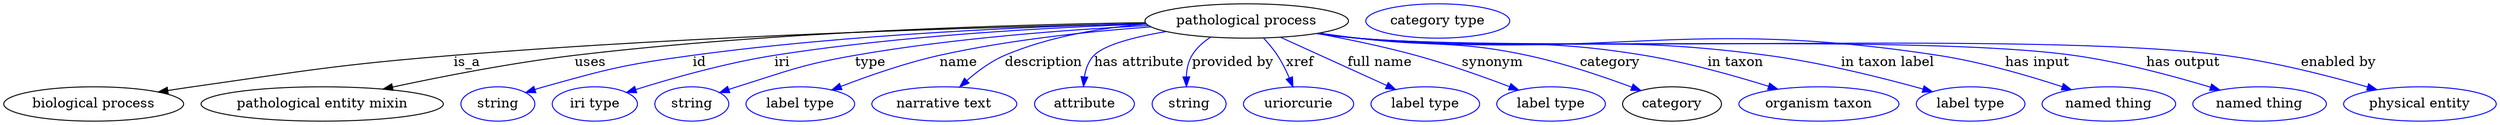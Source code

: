 digraph {
	graph [bb="0,0,2592.9,123"];
	node [label="\N"];
	"pathological process"	[height=0.5,
		label="pathological process",
		pos="1291.6,105",
		width=2.9428];
	"biological process"	[height=0.5,
		pos="93.592,18",
		width=2.5998];
	"pathological process" -> "biological process"	[label=is_a,
		lp="482.59,61.5",
		pos="e,160.84,30.526 1186.8,102.17 1030.3,98.837 726.22,90.074 468.59,69 347.22,59.072 317.14,53.253 196.59,36 188.27,34.81 179.59,33.493 \
170.95,32.135"];
	"pathological entity mixin"	[height=0.5,
		pos="331.59,18",
		width=3.5025];
	"pathological process" -> "pathological entity mixin"	[label=uses,
		lp="611.09,61.5",
		pos="e,394.98,33.593 1186.1,103.21 1049.3,101.16 803.32,93.961 594.59,69 529.99,61.275 457.41,47.049 404.88,35.741"];
	id	[color=blue,
		height=0.5,
		label=string,
		pos="513.59,18",
		width=1.0652];
	"pathological process" -> id	[color=blue,
		label=id,
		lp="724.59,61.5",
		pos="e,542.59,29.96 1186.7,102.24 1071.2,99.228 880.46,91.069 717.59,69 647.37,59.484 629.81,55.205 561.59,36 558.49,35.126 555.29,34.155 \
552.09,33.133",
		style=solid];
	iri	[color=blue,
		height=0.5,
		label="iri type",
		pos="614.59,18",
		width=1.2277];
	"pathological process" -> iri	[color=blue,
		label=iri,
		lp="811.59,61.5",
		pos="e,647.95,30.063 1187.3,101.59 1088.1,98.101 934.92,89.61 803.59,69 752.65,61.005 695.61,44.89 657.65,33.109",
		style=solid];
	type	[color=blue,
		height=0.5,
		label=string,
		pos="715.59,18",
		width=1.0652];
	"pathological process" -> type	[color=blue,
		label=type,
		lp="900.59,61.5",
		pos="e,744.72,29.809 1189.3,100.26 1106.6,96.025 987.43,87.18 884.59,69 838.93,60.928 788.11,44.892 754.24,33.149",
		style=solid];
	name	[color=blue,
		height=0.5,
		label="label type",
		pos="828.59,18",
		width=1.5707];
	"pathological process" -> name	[color=blue,
		label=name,
		lp="992.59,61.5",
		pos="e,861.43,32.785 1191.9,98.838 1128.5,94.14 1045,85.327 972.59,69 937.61,61.112 899.31,47.564 871.01,36.558",
		style=solid];
	description	[color=blue,
		height=0.5,
		label="narrative text",
		pos="978.59,18",
		width=2.0943];
	"pathological process" -> description	[color=blue,
		label=description,
		lp="1081.1,61.5",
		pos="e,994.3,35.757 1187.1,101.96 1140.7,97.929 1086.3,88.798 1040.6,69 1026.3,62.81 1012.6,52.386 1001.7,42.652",
		style=solid];
	"has attribute"	[color=blue,
		height=0.5,
		label=attribute,
		pos="1123.6,18",
		width=1.4443];
	"pathological process" -> "has attribute"	[color=blue,
		label="has attribute",
		lp="1179.6,61.5",
		pos="e,1122.2,36.441 1207.2,93.989 1175.1,88.459 1143.5,80.355 1132.6,69 1126.8,63.012 1124.1,54.658 1122.9,46.492",
		style=solid];
	"provided by"	[color=blue,
		height=0.5,
		label=string,
		pos="1231.6,18",
		width=1.0652];
	"pathological process" -> "provided by"	[color=blue,
		label="provided by",
		lp="1277.1,61.5",
		pos="e,1228.8,36.367 1254,88.035 1246.4,83.053 1239.2,76.769 1234.6,69 1230.6,62.334 1229,54.228 1228.7,46.5",
		style=solid];
	xref	[color=blue,
		height=0.5,
		label=uriorcurie,
		pos="1345.6,18",
		width=1.5887];
	"pathological process" -> xref	[color=blue,
		label=xref,
		lp="1347.1,61.5",
		pos="e,1339.7,35.908 1309.1,87.125 1314.2,81.651 1319.5,75.346 1323.6,69 1328.3,61.737 1332.5,53.287 1335.9,45.422",
		style=solid];
	"full name"	[color=blue,
		height=0.5,
		label="label type",
		pos="1477.6,18",
		width=1.5707];
	"pathological process" -> "full name"	[color=blue,
		label="full name",
		lp="1430.1,61.5",
		pos="e,1446.6,33.152 1327,87.812 1358.5,73.432 1404.4,52.427 1437.3,37.412",
		style=solid];
	synonym	[color=blue,
		height=0.5,
		label="label type",
		pos="1608.6,18",
		width=1.5707];
	"pathological process" -> synonym	[color=blue,
		label=synonym,
		lp="1547.6,61.5",
		pos="e,1574.8,32.522 1364.9,91.865 1396.7,85.974 1434.3,78.175 1467.6,69 1501,59.815 1537.8,46.641 1565.5,36.121",
		style=solid];
	category	[height=0.5,
		pos="1734.6,18",
		width=1.4263];
	"pathological process" -> category	[color=blue,
		label=category,
		lp="1670.1,61.5",
		pos="e,1702.2,32.03 1367,92.353 1380.2,90.46 1393.8,88.598 1406.6,87 1485.1,77.216 1506.3,85.526 1583.6,69 1621.2,60.963 1662.6,46.874 \
1692.5,35.696",
		style=solid];
	"in taxon"	[color=blue,
		height=0.5,
		label="organism taxon",
		pos="1887.6,18",
		width=2.3109];
	"pathological process" -> "in taxon"	[color=blue,
		label="in taxon",
		lp="1800.6,61.5",
		pos="e,1844.8,33.488 1365.7,92.08 1379.3,90.172 1393.3,88.375 1406.6,87 1539,73.253 1574.3,90.751 1705.6,69 1749.9,61.66 1799,47.839 \
1835,36.586",
		style=solid];
	"in taxon label"	[color=blue,
		height=0.5,
		label="label type",
		pos="2045.6,18",
		width=1.5707];
	"pathological process" -> "in taxon label"	[color=blue,
		label="in taxon label",
		lp="1959.1,61.5",
		pos="e,2005.8,30.896 1365.1,91.969 1378.8,90.047 1393.1,88.275 1406.6,87 1595.7,69.087 1645.3,94.04 1833.6,69 1890,61.501 1953.3,45.548 \
1995.9,33.668",
		style=solid];
	"has input"	[color=blue,
		height=0.5,
		label="named thing",
		pos="2189.6,18",
		width=1.9318];
	"pathological process" -> "has input"	[color=blue,
		label="has input",
		lp="2115.1,61.5",
		pos="e,2150.6,32.928 1364.4,91.918 1378.4,89.976 1392.9,88.21 1406.6,87 1674.6,63.29 1745.7,109.68 2011.6,69 2056.3,62.168 2105.6,47.731 \
2141,36.119",
		style=solid];
	"has output"	[color=blue,
		height=0.5,
		label="named thing",
		pos="2346.6,18",
		width=1.9318];
	"pathological process" -> "has output"	[color=blue,
		label="has output",
		lp="2267.1,61.5",
		pos="e,2305.1,32.623 1364.4,91.856 1378.4,89.92 1392.9,88.171 1406.6,87 1571.8,72.848 1988.3,91.842 2152.6,69 2201.8,62.161 2256.4,47.403 \
2295.2,35.684",
		style=solid];
	"enabled by"	[color=blue,
		height=0.5,
		label="physical entity",
		pos="2513.6,18",
		width=2.2026];
	"pathological process" -> "enabled by"	[color=blue,
		label="enabled by",
		lp="2429.1,61.5",
		pos="e,2468.8,33.017 1364.1,91.852 1378.2,89.903 1392.8,88.151 1406.6,87 1606.6,70.291 2110.6,95.047 2309.6,69 2361,62.267 2418.3,47.575 \
2459,35.85",
		style=solid];
	"named thing_category"	[color=blue,
		height=0.5,
		label="category type",
		pos="1490.6,105",
		width=2.0762];
}
